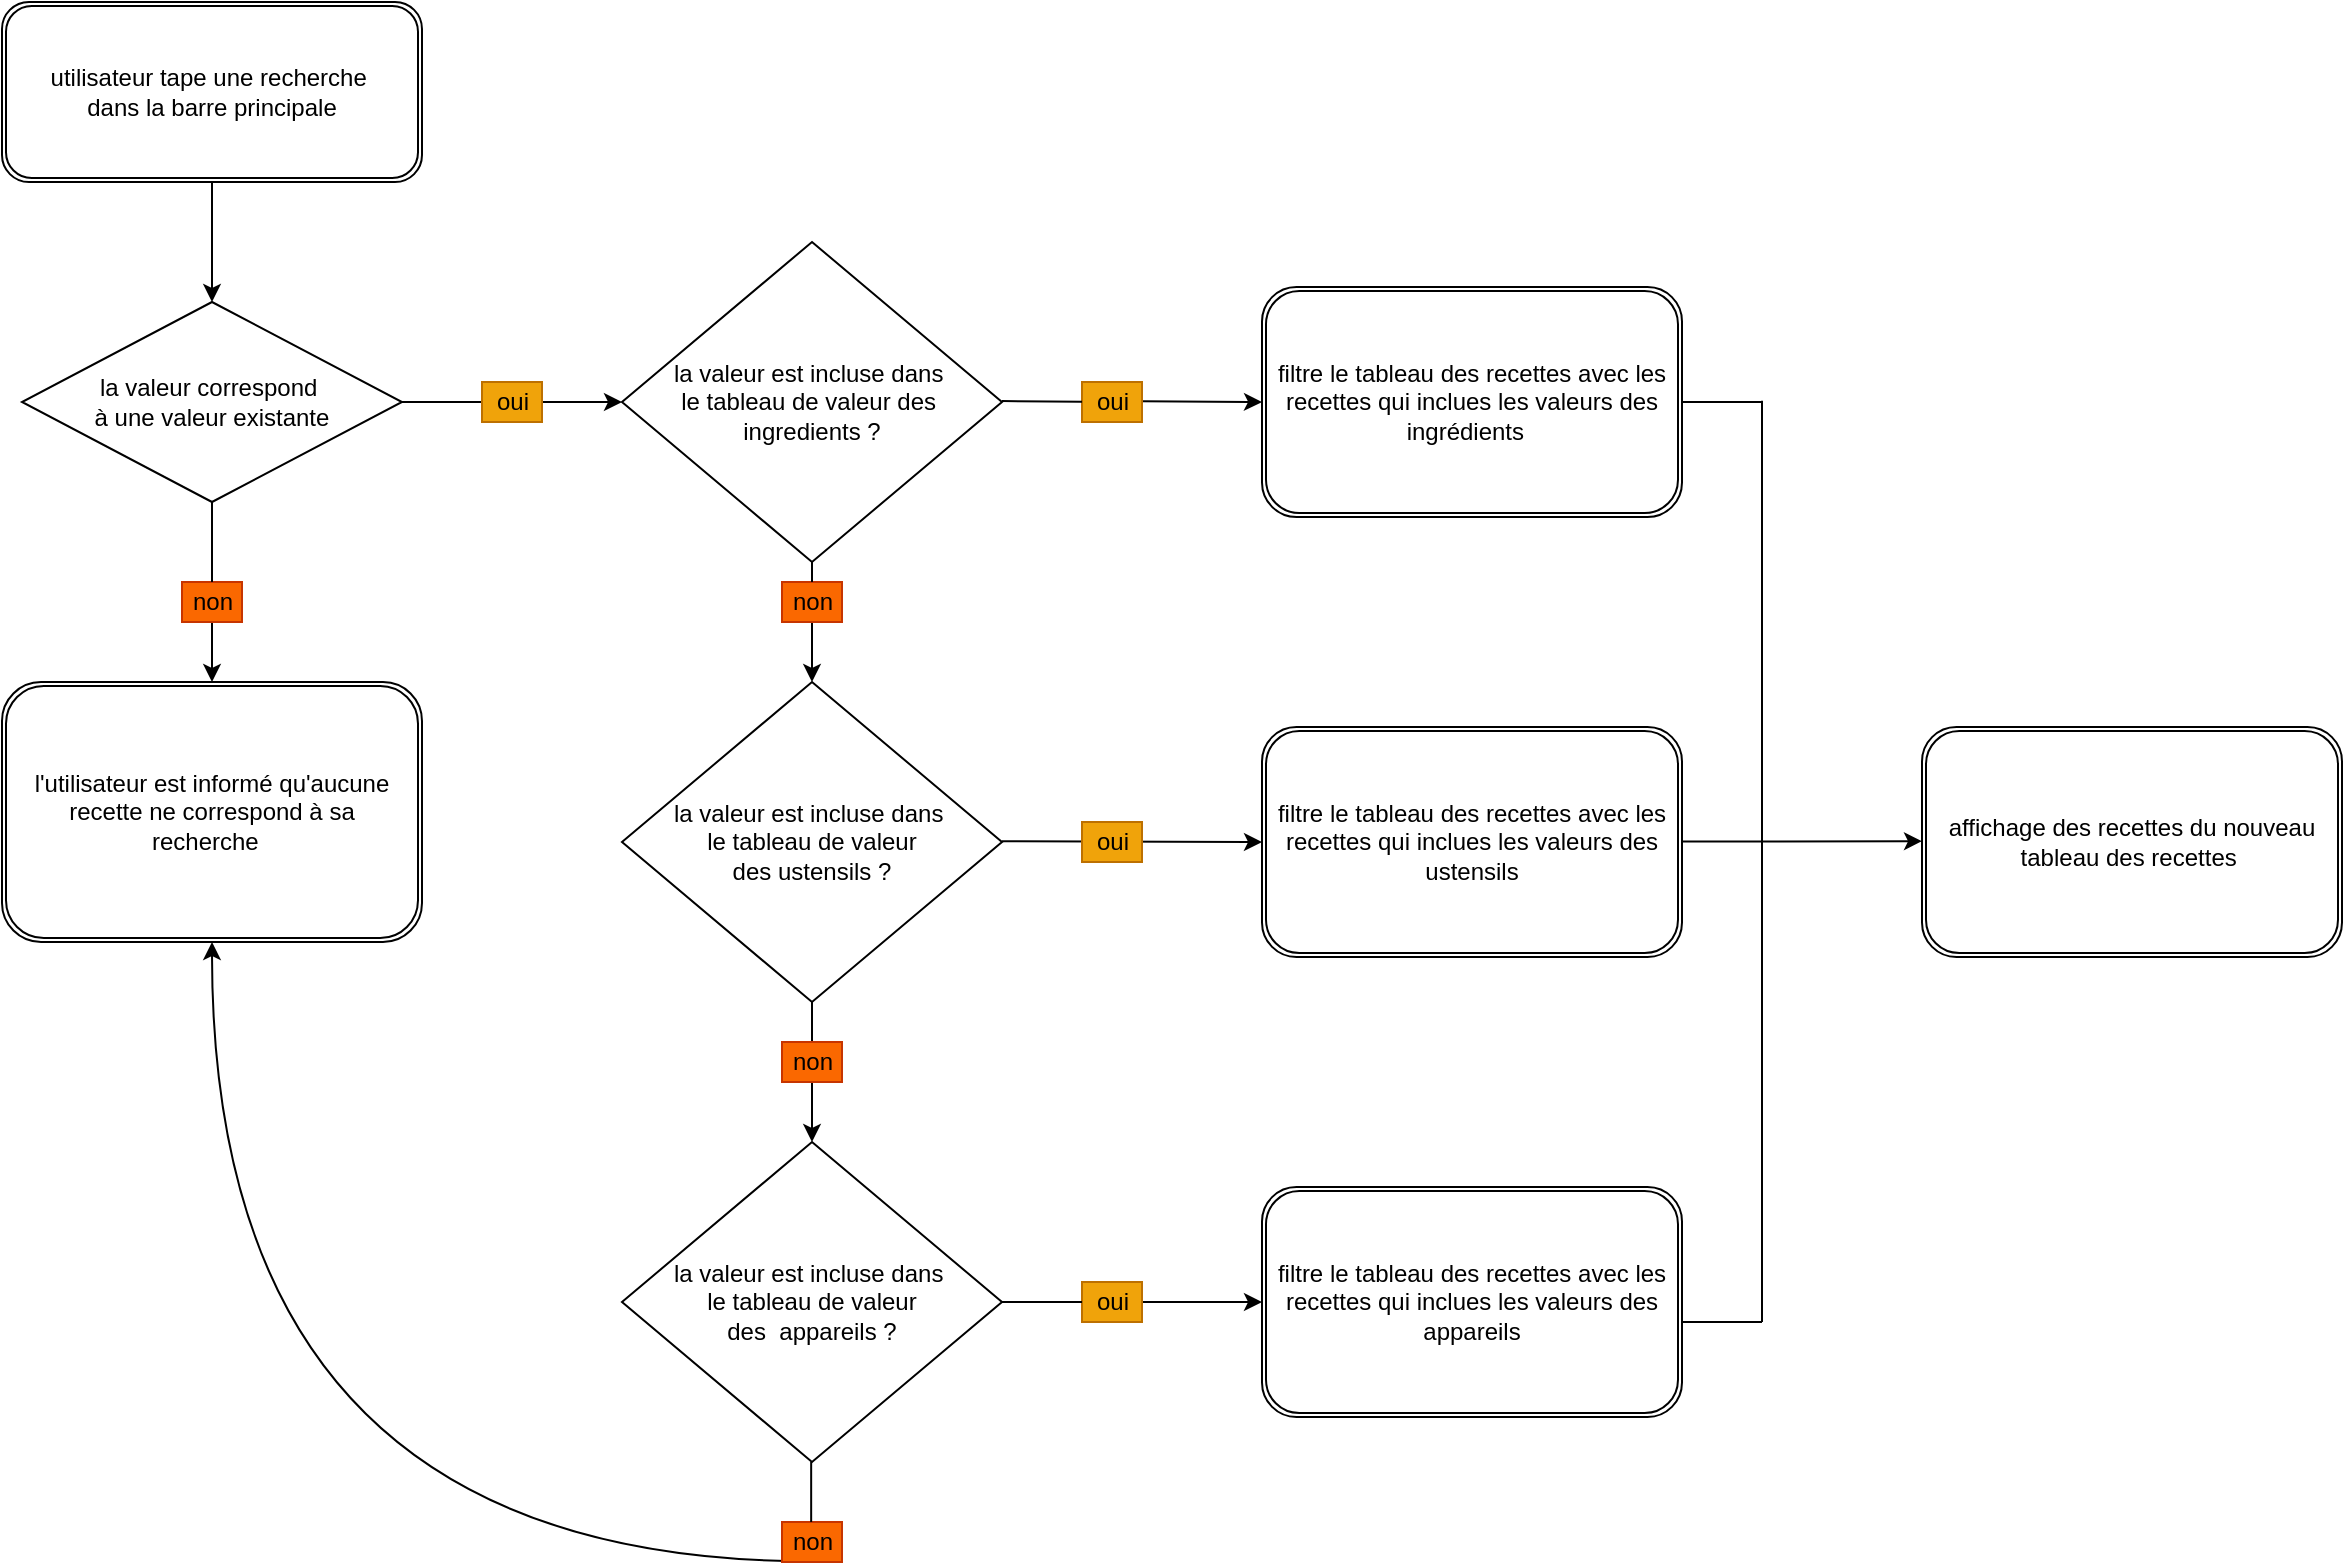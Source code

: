 <mxfile>
    <diagram id="eL9WGTUqpMroQJxciY-q" name="Page-1">
        <mxGraphModel dx="1135" dy="550" grid="1" gridSize="10" guides="1" tooltips="1" connect="1" arrows="1" fold="1" page="1" pageScale="1" pageWidth="1400" pageHeight="850" math="0" shadow="0">
            <root>
                <mxCell id="0"/>
                <mxCell id="1" parent="0"/>
                <mxCell id="12" style="edgeStyle=none;html=1;exitX=0.5;exitY=1;exitDx=0;exitDy=0;entryX=0.5;entryY=0;entryDx=0;entryDy=0;" parent="1" source="2" target="5" edge="1">
                    <mxGeometry relative="1" as="geometry"/>
                </mxCell>
                <mxCell id="2" value="utilisateur tape une recherche&amp;nbsp; &lt;br&gt;dans la barre principale" style="shape=ext;double=1;rounded=1;whiteSpace=wrap;html=1;" parent="1" vertex="1">
                    <mxGeometry x="20" y="20" width="210" height="90" as="geometry"/>
                </mxCell>
                <mxCell id="13" style="edgeStyle=none;html=1;" parent="1" source="5" edge="1">
                    <mxGeometry relative="1" as="geometry">
                        <mxPoint x="330" y="220" as="targetPoint"/>
                        <Array as="points">
                            <mxPoint x="280" y="220"/>
                        </Array>
                    </mxGeometry>
                </mxCell>
                <mxCell id="25" style="edgeStyle=none;html=1;startArrow=none;entryX=0.5;entryY=0;entryDx=0;entryDy=0;" parent="1" source="26" edge="1" target="50">
                    <mxGeometry relative="1" as="geometry">
                        <mxPoint x="125" y="350" as="targetPoint"/>
                    </mxGeometry>
                </mxCell>
                <mxCell id="5" value="la valeur correspond&amp;nbsp;&lt;br&gt;à une valeur existante" style="rhombus;whiteSpace=wrap;html=1;rotation=0;" parent="1" vertex="1">
                    <mxGeometry x="30" y="170" width="190" height="100" as="geometry"/>
                </mxCell>
                <mxCell id="15" value="oui" style="text;html=1;align=center;verticalAlign=middle;resizable=0;points=[];autosize=1;strokeColor=#BD7000;fillColor=#f0a30a;sketch=0;shadow=0;fontColor=#000000;" parent="1" vertex="1">
                    <mxGeometry x="260" y="210" width="30" height="20" as="geometry"/>
                </mxCell>
                <mxCell id="75" style="edgeStyle=none;html=1;entryX=0.5;entryY=0;entryDx=0;entryDy=0;startArrow=none;" edge="1" parent="1" source="78" target="72">
                    <mxGeometry relative="1" as="geometry"/>
                </mxCell>
                <mxCell id="16" value="la valeur est incluse dans&amp;nbsp;&lt;br&gt;le tableau de valeur des&amp;nbsp; ingredients ?" style="rhombus;whiteSpace=wrap;html=1;rotation=0;" parent="1" vertex="1">
                    <mxGeometry x="330" y="140" width="190" height="160" as="geometry"/>
                </mxCell>
                <mxCell id="37" style="edgeStyle=orthogonalEdgeStyle;html=1;endSize=6;targetPerimeterSpacing=0;strokeColor=default;strokeWidth=1;curved=1;startArrow=none;exitX=0.474;exitY=0.981;exitDx=0;exitDy=0;exitPerimeter=0;entryX=0.5;entryY=1;entryDx=0;entryDy=0;" parent="1" source="28" target="50" edge="1">
                    <mxGeometry relative="1" as="geometry">
                        <mxPoint x="120" y="560" as="targetPoint"/>
                        <Array as="points">
                            <mxPoint x="125" y="800"/>
                        </Array>
                    </mxGeometry>
                </mxCell>
                <mxCell id="26" value="non" style="text;html=1;align=center;verticalAlign=middle;resizable=0;points=[];autosize=1;strokeColor=#C73500;fillColor=#fa6800;sketch=0;shadow=0;fontColor=#000000;" parent="1" vertex="1">
                    <mxGeometry x="110" y="310" width="30" height="20" as="geometry"/>
                </mxCell>
                <mxCell id="27" value="" style="edgeStyle=none;html=1;endArrow=none;" parent="1" source="5" target="26" edge="1">
                    <mxGeometry relative="1" as="geometry">
                        <mxPoint x="125" y="350" as="targetPoint"/>
                        <mxPoint x="125" y="270" as="sourcePoint"/>
                    </mxGeometry>
                </mxCell>
                <mxCell id="28" value="non" style="text;html=1;align=center;verticalAlign=middle;resizable=0;points=[];autosize=1;strokeColor=#C73500;fillColor=#fa6800;sketch=0;shadow=0;fontColor=#000000;" parent="1" vertex="1">
                    <mxGeometry x="410" y="780" width="30" height="20" as="geometry"/>
                </mxCell>
                <mxCell id="49" value="" style="edgeStyle=none;html=1;entryX=0.5;entryY=0;entryDx=0;entryDy=0;endArrow=none;" parent="1" edge="1">
                    <mxGeometry relative="1" as="geometry">
                        <mxPoint x="424.58" y="750" as="sourcePoint"/>
                        <mxPoint x="424.58" y="780" as="targetPoint"/>
                    </mxGeometry>
                </mxCell>
                <mxCell id="50" value="l'utilisateur est informé qu'aucune recette ne correspond à sa recherche&amp;nbsp;&amp;nbsp;" style="shape=ext;double=1;rounded=1;whiteSpace=wrap;html=1;" parent="1" vertex="1">
                    <mxGeometry x="20" y="360" width="210" height="130" as="geometry"/>
                </mxCell>
                <mxCell id="52" style="edgeStyle=none;html=1;startArrow=none;entryX=0;entryY=0.5;entryDx=0;entryDy=0;" parent="1" edge="1" target="82" source="53">
                    <mxGeometry relative="1" as="geometry">
                        <mxPoint x="630" y="219.5" as="targetPoint"/>
                        <mxPoint x="520" y="219.5" as="sourcePoint"/>
                        <Array as="points">
                            <mxPoint x="580" y="219.5"/>
                        </Array>
                    </mxGeometry>
                </mxCell>
                <mxCell id="54" style="edgeStyle=none;html=1;entryX=0;entryY=0.5;entryDx=0;entryDy=0;" parent="1" edge="1">
                    <mxGeometry relative="1" as="geometry">
                        <mxPoint x="650" y="440" as="targetPoint"/>
                        <mxPoint x="520" y="439.6" as="sourcePoint"/>
                        <Array as="points"/>
                    </mxGeometry>
                </mxCell>
                <mxCell id="55" style="edgeStyle=none;html=1;startArrow=none;" parent="1" source="57" edge="1" target="61">
                    <mxGeometry relative="1" as="geometry">
                        <mxPoint x="630" y="670" as="targetPoint"/>
                        <mxPoint x="520" y="579.5" as="sourcePoint"/>
                        <Array as="points"/>
                    </mxGeometry>
                </mxCell>
                <mxCell id="56" value="oui" style="text;html=1;align=center;verticalAlign=middle;resizable=0;points=[];autosize=1;strokeColor=#BD7000;fillColor=#f0a30a;sketch=0;shadow=0;fontColor=#000000;" parent="1" vertex="1">
                    <mxGeometry x="560" y="430" width="30" height="20" as="geometry"/>
                </mxCell>
                <mxCell id="57" value="oui" style="text;html=1;align=center;verticalAlign=middle;resizable=0;points=[];autosize=1;strokeColor=#BD7000;fillColor=#f0a30a;sketch=0;shadow=0;fontColor=#000000;" parent="1" vertex="1">
                    <mxGeometry x="560" y="660" width="30" height="20" as="geometry"/>
                </mxCell>
                <mxCell id="58" value="" style="edgeStyle=none;html=1;endArrow=none;exitX=1;exitY=0.5;exitDx=0;exitDy=0;" parent="1" target="57" edge="1" source="73">
                    <mxGeometry relative="1" as="geometry">
                        <mxPoint x="630" y="579.5" as="targetPoint"/>
                        <mxPoint x="520" y="579.5" as="sourcePoint"/>
                        <Array as="points"/>
                    </mxGeometry>
                </mxCell>
                <mxCell id="62" style="edgeStyle=none;rounded=0;html=1;exitX=1;exitY=0.5;exitDx=0;exitDy=0;endSize=0;sourcePerimeterSpacing=0;targetPerimeterSpacing=0;strokeColor=default;strokeWidth=1;startSize=6;endArrow=none;endFill=0;" parent="1" edge="1">
                    <mxGeometry relative="1" as="geometry">
                        <mxPoint x="900" y="220" as="targetPoint"/>
                        <mxPoint x="840" y="220" as="sourcePoint"/>
                    </mxGeometry>
                </mxCell>
                <mxCell id="61" value="filtre le tableau des recettes avec les recettes qui inclues les valeurs des appareils" style="shape=ext;double=1;rounded=1;whiteSpace=wrap;html=1;" parent="1" vertex="1">
                    <mxGeometry x="650" y="612.5" width="210" height="115" as="geometry"/>
                </mxCell>
                <mxCell id="65" style="edgeStyle=none;rounded=0;html=1;exitX=1;exitY=0.5;exitDx=0;exitDy=0;sourcePerimeterSpacing=0;targetPerimeterSpacing=0;strokeColor=default;strokeWidth=1;jumpSize=5;endArrow=none;endFill=0;arcSize=21;" parent="1" edge="1">
                    <mxGeometry relative="1" as="geometry">
                        <mxPoint x="900" y="680" as="targetPoint"/>
                        <mxPoint x="860" y="680" as="sourcePoint"/>
                    </mxGeometry>
                </mxCell>
                <mxCell id="66" style="edgeStyle=none;rounded=0;html=1;exitX=1;exitY=0.5;exitDx=0;exitDy=0;endSize=0;sourcePerimeterSpacing=0;targetPerimeterSpacing=0;strokeColor=default;strokeWidth=1;endArrow=none;endFill=0;arcSize=21;" parent="1" edge="1">
                    <mxGeometry relative="1" as="geometry">
                        <mxPoint x="900" y="680" as="targetPoint"/>
                        <mxPoint x="900" y="219.41" as="sourcePoint"/>
                    </mxGeometry>
                </mxCell>
                <mxCell id="70" style="edgeStyle=none;html=1;startArrow=none;" parent="1" edge="1">
                    <mxGeometry relative="1" as="geometry">
                        <mxPoint x="980" y="439.6" as="targetPoint"/>
                        <mxPoint x="860" y="439.795" as="sourcePoint"/>
                        <Array as="points"/>
                    </mxGeometry>
                </mxCell>
                <mxCell id="76" style="edgeStyle=none;html=1;entryX=0.5;entryY=0;entryDx=0;entryDy=0;" edge="1" parent="1" source="72" target="73">
                    <mxGeometry relative="1" as="geometry"/>
                </mxCell>
                <mxCell id="72" value="la valeur est incluse dans&amp;nbsp;&lt;br&gt;le tableau de valeur &lt;br&gt;des ustensils ?" style="rhombus;whiteSpace=wrap;html=1;rotation=0;" vertex="1" parent="1">
                    <mxGeometry x="330" y="360" width="190" height="160" as="geometry"/>
                </mxCell>
                <mxCell id="73" value="la valeur est incluse dans&amp;nbsp;&lt;br&gt;le tableau de valeur &lt;br&gt;des&amp;nbsp; appareils ?" style="rhombus;whiteSpace=wrap;html=1;rotation=0;" vertex="1" parent="1">
                    <mxGeometry x="330" y="590" width="190" height="160" as="geometry"/>
                </mxCell>
                <mxCell id="77" value="non" style="text;html=1;align=center;verticalAlign=middle;resizable=0;points=[];autosize=1;strokeColor=#C73500;fillColor=#fa6800;sketch=0;shadow=0;fontColor=#000000;" vertex="1" parent="1">
                    <mxGeometry x="410" y="540" width="30" height="20" as="geometry"/>
                </mxCell>
                <mxCell id="78" value="non" style="text;html=1;align=center;verticalAlign=middle;resizable=0;points=[];autosize=1;strokeColor=#C73500;fillColor=#fa6800;sketch=0;shadow=0;fontColor=#000000;" vertex="1" parent="1">
                    <mxGeometry x="410" y="310" width="30" height="20" as="geometry"/>
                </mxCell>
                <mxCell id="79" value="" style="edgeStyle=none;html=1;entryX=0.5;entryY=0;entryDx=0;entryDy=0;endArrow=none;" edge="1" parent="1" source="16" target="78">
                    <mxGeometry relative="1" as="geometry">
                        <mxPoint x="425" y="300" as="sourcePoint"/>
                        <mxPoint x="425" y="360" as="targetPoint"/>
                    </mxGeometry>
                </mxCell>
                <mxCell id="53" value="oui" style="text;html=1;align=center;verticalAlign=middle;resizable=0;points=[];autosize=1;strokeColor=#BD7000;fillColor=#f0a30a;sketch=0;shadow=0;fontColor=#000000;" parent="1" vertex="1">
                    <mxGeometry x="560" y="210" width="30" height="20" as="geometry"/>
                </mxCell>
                <mxCell id="80" value="" style="edgeStyle=none;html=1;endArrow=none;" edge="1" parent="1" target="53">
                    <mxGeometry relative="1" as="geometry">
                        <mxPoint x="630" y="219.5" as="targetPoint"/>
                        <mxPoint x="520" y="219.5" as="sourcePoint"/>
                        <Array as="points"/>
                    </mxGeometry>
                </mxCell>
                <mxCell id="81" value="filtre le tableau des recettes avec les recettes qui inclues les valeurs des ustensils" style="shape=ext;double=1;rounded=1;whiteSpace=wrap;html=1;" vertex="1" parent="1">
                    <mxGeometry x="650" y="382.5" width="210" height="115" as="geometry"/>
                </mxCell>
                <mxCell id="82" value="filtre le tableau des recettes avec les recettes qui inclues les valeurs des ingrédients&amp;nbsp;&amp;nbsp;" style="shape=ext;double=1;rounded=1;whiteSpace=wrap;html=1;" vertex="1" parent="1">
                    <mxGeometry x="650" y="162.5" width="210" height="115" as="geometry"/>
                </mxCell>
                <mxCell id="83" value="affichage des recettes du nouveau tableau des recettes&amp;nbsp;" style="shape=ext;double=1;rounded=1;whiteSpace=wrap;html=1;" vertex="1" parent="1">
                    <mxGeometry x="980" y="382.5" width="210" height="115" as="geometry"/>
                </mxCell>
            </root>
        </mxGraphModel>
    </diagram>
</mxfile>
